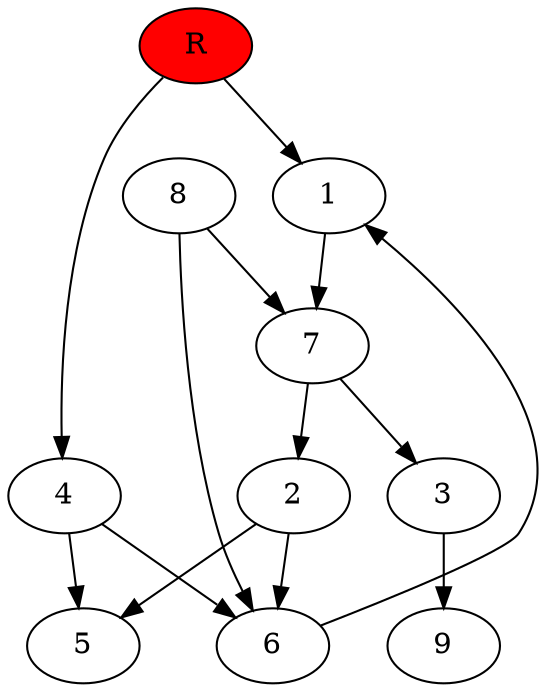 digraph prb4724 {
	1
	2
	3
	4
	5
	6
	7
	8
	R [fillcolor="#ff0000" style=filled]
	1 -> 7
	2 -> 5
	2 -> 6
	3 -> 9
	4 -> 5
	4 -> 6
	6 -> 1
	7 -> 2
	7 -> 3
	8 -> 6
	8 -> 7
	R -> 1
	R -> 4
}
